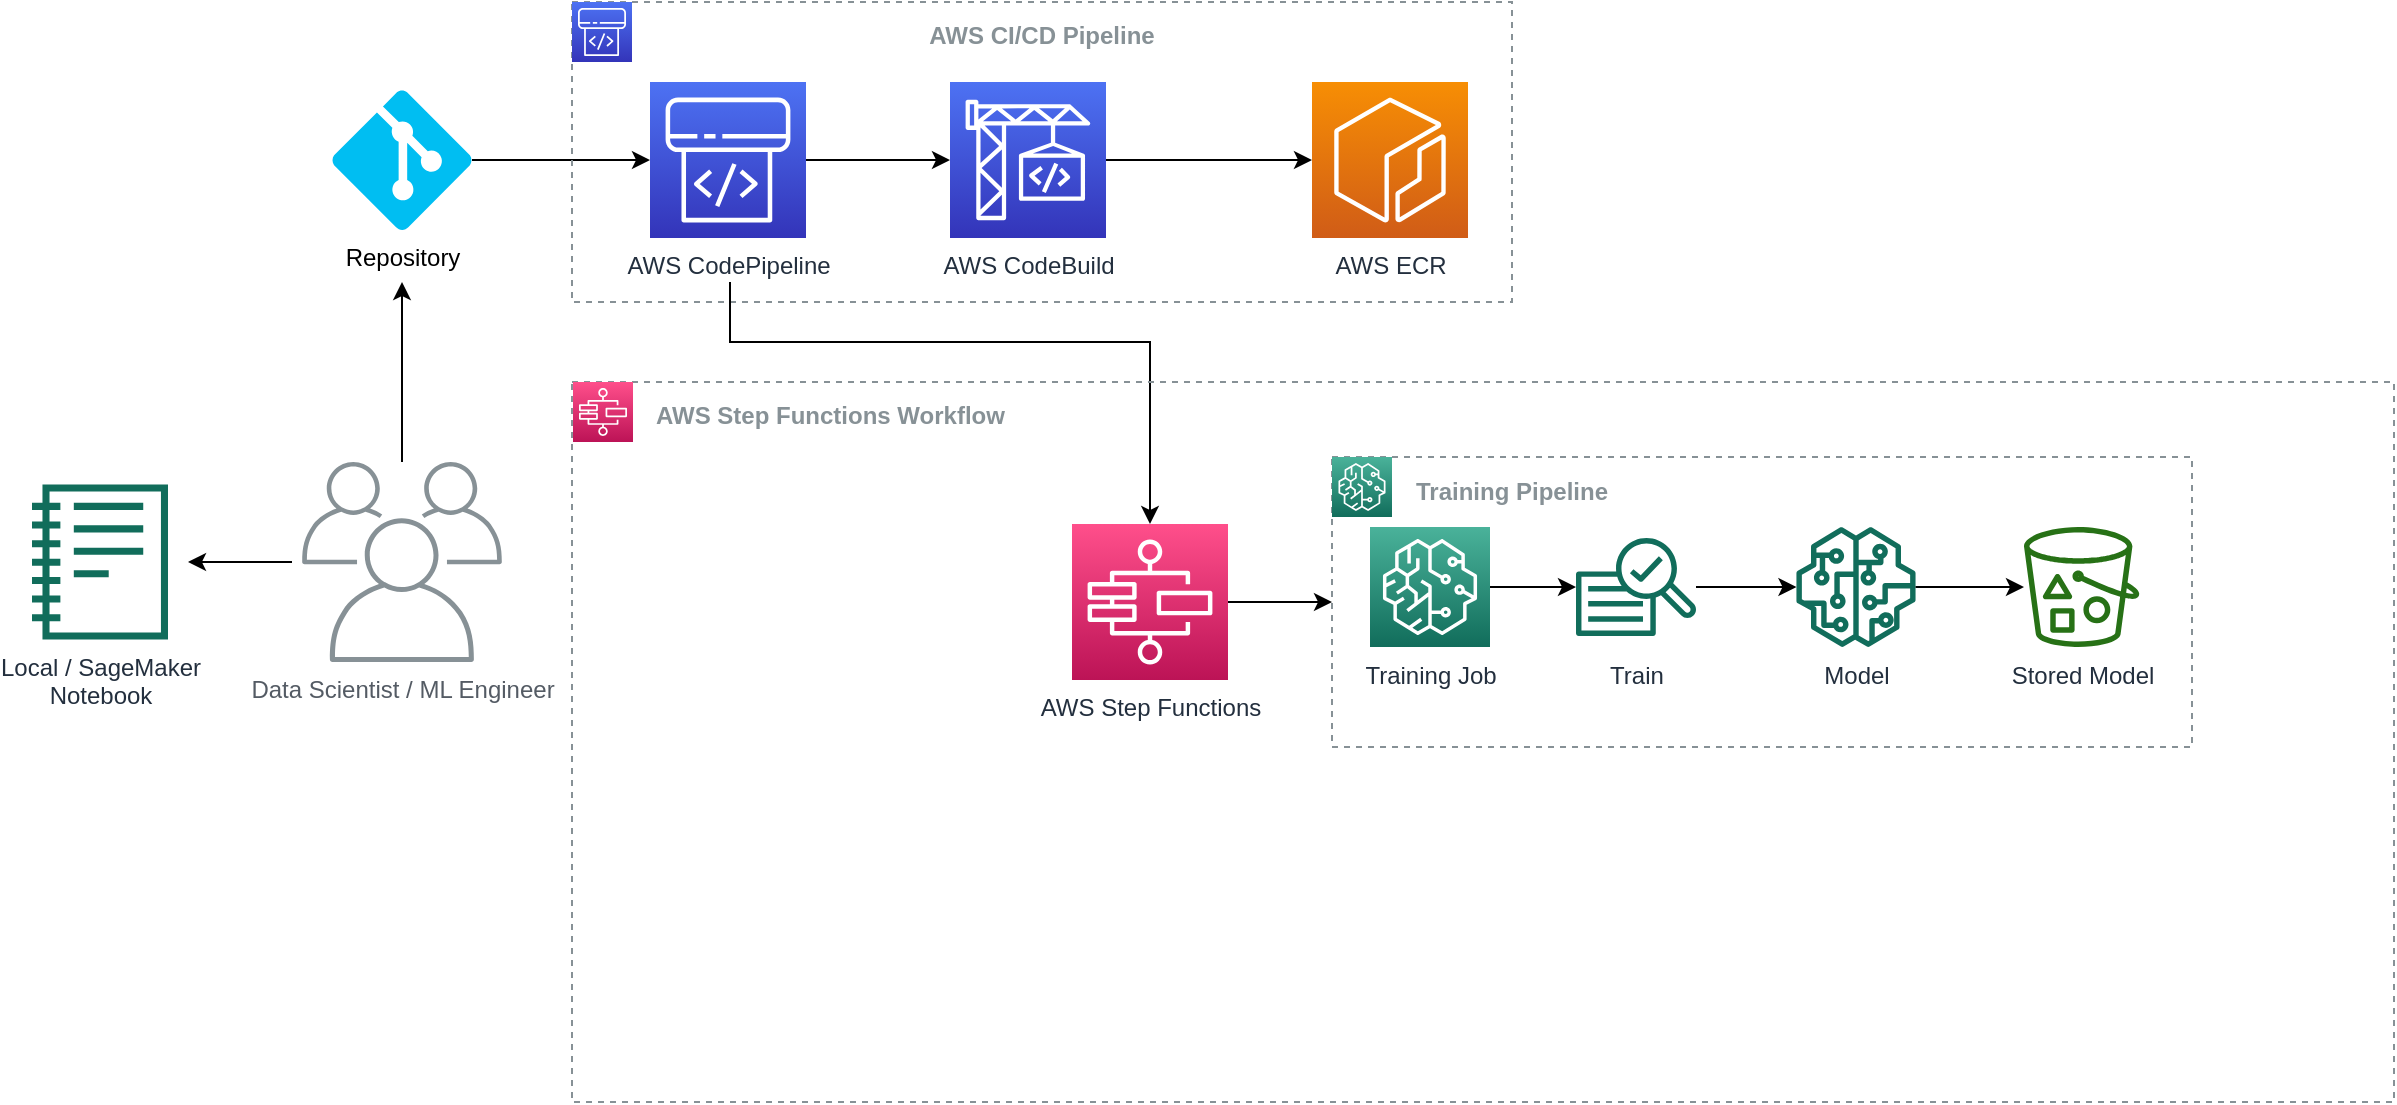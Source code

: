 <mxfile version="14.9.2" type="github">
  <diagram id="j37Jz2b9IyT9WRS_cPEV" name="Page-1">
    <mxGraphModel dx="2272" dy="754" grid="1" gridSize="10" guides="1" tooltips="1" connect="1" arrows="1" fold="1" page="1" pageScale="1" pageWidth="850" pageHeight="1100" math="0" shadow="0">
      <root>
        <mxCell id="0" />
        <mxCell id="1" parent="0" />
        <mxCell id="b2e7_tQQ3vltjg-f_0wM-14" value="" style="edgeStyle=orthogonalEdgeStyle;rounded=0;orthogonalLoop=1;jettySize=auto;html=1;" parent="1" source="b2e7_tQQ3vltjg-f_0wM-8" edge="1">
          <mxGeometry relative="1" as="geometry">
            <mxPoint x="85" y="340" as="targetPoint" />
          </mxGeometry>
        </mxCell>
        <mxCell id="b2e7_tQQ3vltjg-f_0wM-16" style="edgeStyle=orthogonalEdgeStyle;rounded=0;orthogonalLoop=1;jettySize=auto;html=1;labelPosition=center;verticalLabelPosition=top;align=center;verticalAlign=bottom;" parent="1" edge="1">
          <mxGeometry relative="1" as="geometry">
            <mxPoint x="30" y="480" as="sourcePoint" />
            <Array as="points">
              <mxPoint x="4" y="480" />
              <mxPoint x="4" y="480" />
            </Array>
            <mxPoint x="-22" y="480" as="targetPoint" />
          </mxGeometry>
        </mxCell>
        <mxCell id="b2e7_tQQ3vltjg-f_0wM-8" value="Data Scientist / ML Engineer" style="sketch=0;outlineConnect=0;gradientColor=none;fontColor=#545B64;strokeColor=none;fillColor=#879196;dashed=0;verticalLabelPosition=bottom;verticalAlign=top;align=center;html=1;fontSize=12;fontStyle=0;aspect=fixed;shape=mxgraph.aws4.illustration_users;pointerEvents=1" parent="1" vertex="1">
          <mxGeometry x="35" y="430" width="100" height="100" as="geometry" />
        </mxCell>
        <mxCell id="b2e7_tQQ3vltjg-f_0wM-12" value="" style="edgeStyle=orthogonalEdgeStyle;rounded=0;orthogonalLoop=1;jettySize=auto;html=1;" parent="1" source="b2e7_tQQ3vltjg-f_0wM-10" target="b2e7_tQQ3vltjg-f_0wM-2" edge="1">
          <mxGeometry relative="1" as="geometry" />
        </mxCell>
        <mxCell id="b2e7_tQQ3vltjg-f_0wM-10" value="Repository" style="verticalLabelPosition=bottom;html=1;verticalAlign=top;align=center;strokeColor=none;fillColor=#00BEF2;shape=mxgraph.azure.git_repository;" parent="1" vertex="1">
          <mxGeometry x="50" y="244" width="70" height="70" as="geometry" />
        </mxCell>
        <mxCell id="b2e7_tQQ3vltjg-f_0wM-17" value="" style="shape=image;html=1;verticalAlign=top;verticalLabelPosition=bottom;labelBackgroundColor=#ffffff;imageAspect=0;aspect=fixed;image=https://cdn2.iconfinder.com/data/icons/integers/60/number-one-128.png;fontSize=14;" parent="1" vertex="1">
          <mxGeometry x="-10" y="441" width="28" height="28" as="geometry" />
        </mxCell>
        <mxCell id="b2e7_tQQ3vltjg-f_0wM-18" value="" style="shape=image;html=1;verticalAlign=top;verticalLabelPosition=bottom;labelBackgroundColor=#ffffff;imageAspect=0;aspect=fixed;image=https://cdn2.iconfinder.com/data/icons/integers/60/number-two-128.png;fontSize=14;" parent="1" vertex="1">
          <mxGeometry x="50" y="370" width="30" height="30" as="geometry" />
        </mxCell>
        <mxCell id="b2e7_tQQ3vltjg-f_0wM-19" value="" style="shape=image;html=1;verticalAlign=top;verticalLabelPosition=bottom;labelBackgroundColor=#ffffff;imageAspect=0;aspect=fixed;image=https://cdn2.iconfinder.com/data/icons/integers/60/number-three-128.png;fontSize=14;" parent="1" vertex="1">
          <mxGeometry x="130" y="240" width="29" height="29" as="geometry" />
        </mxCell>
        <mxCell id="b2e7_tQQ3vltjg-f_0wM-20" value="" style="group" parent="1" vertex="1" connectable="0">
          <mxGeometry x="170" y="200" width="470" height="150" as="geometry" />
        </mxCell>
        <mxCell id="b2e7_tQQ3vltjg-f_0wM-1" value="&lt;b&gt;AWS CI/CD Pipeline&lt;/b&gt;" style="outlineConnect=0;gradientColor=none;html=1;whiteSpace=wrap;fontSize=12;fontStyle=0;strokeColor=#879196;fillColor=none;verticalAlign=top;align=center;fontColor=#879196;dashed=1;spacingTop=3;" parent="b2e7_tQQ3vltjg-f_0wM-20" vertex="1">
          <mxGeometry width="470" height="150" as="geometry" />
        </mxCell>
        <mxCell id="b2e7_tQQ3vltjg-f_0wM-2" value="AWS CodePipeline" style="sketch=0;points=[[0,0,0],[0.25,0,0],[0.5,0,0],[0.75,0,0],[1,0,0],[0,1,0],[0.25,1,0],[0.5,1,0],[0.75,1,0],[1,1,0],[0,0.25,0],[0,0.5,0],[0,0.75,0],[1,0.25,0],[1,0.5,0],[1,0.75,0]];outlineConnect=0;fontColor=#232F3E;gradientColor=#4D72F3;gradientDirection=north;fillColor=#3334B9;strokeColor=#ffffff;dashed=0;verticalLabelPosition=bottom;verticalAlign=top;align=center;html=1;fontSize=12;fontStyle=0;aspect=fixed;shape=mxgraph.aws4.resourceIcon;resIcon=mxgraph.aws4.codepipeline;" parent="b2e7_tQQ3vltjg-f_0wM-20" vertex="1">
          <mxGeometry x="39" y="40" width="78" height="78" as="geometry" />
        </mxCell>
        <mxCell id="b2e7_tQQ3vltjg-f_0wM-3" value="AWS CodeBuild" style="sketch=0;points=[[0,0,0],[0.25,0,0],[0.5,0,0],[0.75,0,0],[1,0,0],[0,1,0],[0.25,1,0],[0.5,1,0],[0.75,1,0],[1,1,0],[0,0.25,0],[0,0.5,0],[0,0.75,0],[1,0.25,0],[1,0.5,0],[1,0.75,0]];outlineConnect=0;fontColor=#232F3E;gradientColor=#4D72F3;gradientDirection=north;fillColor=#3334B9;strokeColor=#ffffff;dashed=0;verticalLabelPosition=bottom;verticalAlign=top;align=center;html=1;fontSize=12;fontStyle=0;aspect=fixed;shape=mxgraph.aws4.resourceIcon;resIcon=mxgraph.aws4.codebuild;" parent="b2e7_tQQ3vltjg-f_0wM-20" vertex="1">
          <mxGeometry x="189" y="40" width="78" height="78" as="geometry" />
        </mxCell>
        <mxCell id="b2e7_tQQ3vltjg-f_0wM-7" style="edgeStyle=orthogonalEdgeStyle;rounded=0;orthogonalLoop=1;jettySize=auto;html=1;" parent="b2e7_tQQ3vltjg-f_0wM-20" source="b2e7_tQQ3vltjg-f_0wM-2" target="b2e7_tQQ3vltjg-f_0wM-3" edge="1">
          <mxGeometry relative="1" as="geometry" />
        </mxCell>
        <mxCell id="b2e7_tQQ3vltjg-f_0wM-4" value="AWS ECR" style="sketch=0;points=[[0,0,0],[0.25,0,0],[0.5,0,0],[0.75,0,0],[1,0,0],[0,1,0],[0.25,1,0],[0.5,1,0],[0.75,1,0],[1,1,0],[0,0.25,0],[0,0.5,0],[0,0.75,0],[1,0.25,0],[1,0.5,0],[1,0.75,0]];outlineConnect=0;fontColor=#232F3E;gradientColor=#F78E04;gradientDirection=north;fillColor=#D05C17;strokeColor=#ffffff;dashed=0;verticalLabelPosition=bottom;verticalAlign=top;align=center;html=1;fontSize=12;fontStyle=0;aspect=fixed;shape=mxgraph.aws4.resourceIcon;resIcon=mxgraph.aws4.ecr;" parent="b2e7_tQQ3vltjg-f_0wM-20" vertex="1">
          <mxGeometry x="370" y="40" width="78" height="78" as="geometry" />
        </mxCell>
        <mxCell id="b2e7_tQQ3vltjg-f_0wM-6" style="edgeStyle=orthogonalEdgeStyle;rounded=0;orthogonalLoop=1;jettySize=auto;html=1;" parent="b2e7_tQQ3vltjg-f_0wM-20" source="b2e7_tQQ3vltjg-f_0wM-3" target="b2e7_tQQ3vltjg-f_0wM-4" edge="1">
          <mxGeometry relative="1" as="geometry" />
        </mxCell>
        <mxCell id="b2e7_tQQ3vltjg-f_0wM-5" value="" style="shape=image;html=1;verticalAlign=top;verticalLabelPosition=bottom;labelBackgroundColor=#ffffff;imageAspect=0;aspect=fixed;image=https://cdn4.iconfinder.com/data/icons/logos-and-brands/512/97_Docker_logo_logos-128.png" parent="b2e7_tQQ3vltjg-f_0wM-20" vertex="1">
          <mxGeometry x="297" y="80" width="50" height="50" as="geometry" />
        </mxCell>
        <mxCell id="b2e7_tQQ3vltjg-f_0wM-22" value="" style="sketch=0;points=[[0,0,0],[0.25,0,0],[0.5,0,0],[0.75,0,0],[1,0,0],[0,1,0],[0.25,1,0],[0.5,1,0],[0.75,1,0],[1,1,0],[0,0.25,0],[0,0.5,0],[0,0.75,0],[1,0.25,0],[1,0.5,0],[1,0.75,0]];outlineConnect=0;fontColor=#232F3E;gradientColor=#4D72F3;gradientDirection=north;fillColor=#3334B9;strokeColor=#ffffff;dashed=0;verticalLabelPosition=bottom;verticalAlign=top;align=center;html=1;fontSize=12;fontStyle=0;aspect=fixed;shape=mxgraph.aws4.resourceIcon;resIcon=mxgraph.aws4.codepipeline;" parent="b2e7_tQQ3vltjg-f_0wM-20" vertex="1">
          <mxGeometry width="30" height="30" as="geometry" />
        </mxCell>
        <mxCell id="b2e7_tQQ3vltjg-f_0wM-25" style="edgeStyle=orthogonalEdgeStyle;rounded=0;orthogonalLoop=1;jettySize=auto;html=1;fontSize=14;" parent="1" target="b2e7_tQQ3vltjg-f_0wM-24" edge="1">
          <mxGeometry relative="1" as="geometry">
            <mxPoint x="249" y="340" as="sourcePoint" />
            <Array as="points">
              <mxPoint x="249" y="370" />
              <mxPoint x="459" y="370" />
            </Array>
          </mxGeometry>
        </mxCell>
        <mxCell id="b2e7_tQQ3vltjg-f_0wM-31" value="" style="group" parent="1" vertex="1" connectable="0">
          <mxGeometry x="170" y="390" width="911" height="360" as="geometry" />
        </mxCell>
        <mxCell id="b2e7_tQQ3vltjg-f_0wM-21" value="&lt;blockquote style=&quot;margin: 0 0 0 40px ; border: none ; padding: 0px&quot;&gt;&lt;b&gt;AWS Step Functions Workflow&lt;/b&gt;&lt;/blockquote&gt;" style="outlineConnect=0;gradientColor=none;html=1;whiteSpace=wrap;fontSize=12;fontStyle=0;strokeColor=#879196;fillColor=none;verticalAlign=top;align=left;fontColor=#879196;dashed=1;spacingTop=3;" parent="b2e7_tQQ3vltjg-f_0wM-31" vertex="1">
          <mxGeometry width="911" height="360" as="geometry" />
        </mxCell>
        <mxCell id="b2e7_tQQ3vltjg-f_0wM-23" value="" style="sketch=0;points=[[0,0,0],[0.25,0,0],[0.5,0,0],[0.75,0,0],[1,0,0],[0,1,0],[0.25,1,0],[0.5,1,0],[0.75,1,0],[1,1,0],[0,0.25,0],[0,0.5,0],[0,0.75,0],[1,0.25,0],[1,0.5,0],[1,0.75,0]];outlineConnect=0;fontColor=#232F3E;gradientColor=#FF4F8B;gradientDirection=north;fillColor=#BC1356;strokeColor=#ffffff;dashed=0;verticalLabelPosition=bottom;verticalAlign=top;align=center;html=1;fontSize=12;fontStyle=0;aspect=fixed;shape=mxgraph.aws4.resourceIcon;resIcon=mxgraph.aws4.step_functions;" parent="b2e7_tQQ3vltjg-f_0wM-31" vertex="1">
          <mxGeometry x="0.5" width="30" height="30" as="geometry" />
        </mxCell>
        <mxCell id="Zc0Y9S3saHH1EsJJb78X-13" style="edgeStyle=orthogonalEdgeStyle;rounded=0;orthogonalLoop=1;jettySize=auto;html=1;" edge="1" parent="b2e7_tQQ3vltjg-f_0wM-31" source="b2e7_tQQ3vltjg-f_0wM-24" target="b2e7_tQQ3vltjg-f_0wM-29">
          <mxGeometry relative="1" as="geometry" />
        </mxCell>
        <mxCell id="b2e7_tQQ3vltjg-f_0wM-24" value="AWS Step Functions" style="sketch=0;points=[[0,0,0],[0.25,0,0],[0.5,0,0],[0.75,0,0],[1,0,0],[0,1,0],[0.25,1,0],[0.5,1,0],[0.75,1,0],[1,1,0],[0,0.25,0],[0,0.5,0],[0,0.75,0],[1,0.25,0],[1,0.5,0],[1,0.75,0]];outlineConnect=0;fontColor=#232F3E;gradientColor=#FF4F8B;gradientDirection=north;fillColor=#BC1356;strokeColor=#ffffff;dashed=0;verticalLabelPosition=bottom;verticalAlign=top;align=center;html=1;fontSize=12;fontStyle=0;aspect=fixed;shape=mxgraph.aws4.resourceIcon;resIcon=mxgraph.aws4.step_functions;" parent="b2e7_tQQ3vltjg-f_0wM-31" vertex="1">
          <mxGeometry x="250" y="71" width="78" height="78" as="geometry" />
        </mxCell>
        <mxCell id="b2e7_tQQ3vltjg-f_0wM-27" value="" style="shape=image;html=1;verticalAlign=top;verticalLabelPosition=bottom;labelBackgroundColor=#ffffff;imageAspect=0;aspect=fixed;image=https://cdn2.iconfinder.com/data/icons/integers/60/number-four-128.png;fontSize=14;" parent="b2e7_tQQ3vltjg-f_0wM-31" vertex="1">
          <mxGeometry x="300" y="20" width="28" height="28" as="geometry" />
        </mxCell>
        <mxCell id="Zc0Y9S3saHH1EsJJb78X-12" value="" style="group" vertex="1" connectable="0" parent="b2e7_tQQ3vltjg-f_0wM-31">
          <mxGeometry x="380" y="37.5" width="430" height="145" as="geometry" />
        </mxCell>
        <mxCell id="b2e7_tQQ3vltjg-f_0wM-29" value="&lt;blockquote style=&quot;margin: 0 0 0 40px ; border: none ; padding: 0px&quot;&gt;&lt;b&gt;Training Pipeline&lt;/b&gt;&lt;/blockquote&gt;" style="outlineConnect=0;gradientColor=none;html=1;whiteSpace=wrap;fontSize=12;fontStyle=0;strokeColor=#879196;fillColor=none;verticalAlign=top;align=left;fontColor=#879196;dashed=1;spacingTop=3;" parent="Zc0Y9S3saHH1EsJJb78X-12" vertex="1">
          <mxGeometry width="430" height="145" as="geometry" />
        </mxCell>
        <mxCell id="Zc0Y9S3saHH1EsJJb78X-14" style="edgeStyle=orthogonalEdgeStyle;rounded=0;orthogonalLoop=1;jettySize=auto;html=1;" edge="1" parent="Zc0Y9S3saHH1EsJJb78X-12" source="Zc0Y9S3saHH1EsJJb78X-1" target="Zc0Y9S3saHH1EsJJb78X-3">
          <mxGeometry relative="1" as="geometry" />
        </mxCell>
        <mxCell id="Zc0Y9S3saHH1EsJJb78X-1" value="Train" style="outlineConnect=0;fontColor=#232F3E;gradientColor=none;fillColor=#116D5B;strokeColor=none;dashed=0;verticalLabelPosition=bottom;verticalAlign=top;align=center;html=1;fontSize=12;fontStyle=0;pointerEvents=1;shape=mxgraph.aws4.sagemaker_train;" vertex="1" parent="Zc0Y9S3saHH1EsJJb78X-12">
          <mxGeometry x="122" y="35.007" width="60" height="60" as="geometry" />
        </mxCell>
        <mxCell id="Zc0Y9S3saHH1EsJJb78X-3" value="Model" style="outlineConnect=0;fontColor=#232F3E;gradientColor=none;fillColor=#116D5B;strokeColor=none;dashed=0;verticalLabelPosition=bottom;verticalAlign=top;align=center;html=1;fontSize=12;fontStyle=0;aspect=fixed;pointerEvents=1;shape=mxgraph.aws4.sagemaker_model;" vertex="1" parent="Zc0Y9S3saHH1EsJJb78X-12">
          <mxGeometry x="232" y="35.003" width="60" height="60" as="geometry" />
        </mxCell>
        <mxCell id="Zc0Y9S3saHH1EsJJb78X-10" value="" style="edgeStyle=orthogonalEdgeStyle;rounded=0;orthogonalLoop=1;jettySize=auto;html=1;" edge="1" parent="Zc0Y9S3saHH1EsJJb78X-12" source="Zc0Y9S3saHH1EsJJb78X-3" target="Zc0Y9S3saHH1EsJJb78X-8">
          <mxGeometry relative="1" as="geometry" />
        </mxCell>
        <mxCell id="Zc0Y9S3saHH1EsJJb78X-8" value="Stored Model" style="outlineConnect=0;fontColor=#232F3E;gradientColor=none;fillColor=#277116;strokeColor=none;dashed=0;verticalLabelPosition=bottom;verticalAlign=top;align=center;html=1;fontSize=12;fontStyle=0;aspect=fixed;pointerEvents=1;shape=mxgraph.aws4.bucket_with_objects;" vertex="1" parent="Zc0Y9S3saHH1EsJJb78X-12">
          <mxGeometry x="346" y="35.003" width="57.69" height="60" as="geometry" />
        </mxCell>
        <mxCell id="b2e7_tQQ3vltjg-f_0wM-30" value="" style="sketch=0;points=[[0,0,0],[0.25,0,0],[0.5,0,0],[0.75,0,0],[1,0,0],[0,1,0],[0.25,1,0],[0.5,1,0],[0.75,1,0],[1,1,0],[0,0.25,0],[0,0.5,0],[0,0.75,0],[1,0.25,0],[1,0.5,0],[1,0.75,0]];outlineConnect=0;fontColor=#232F3E;gradientColor=#4AB29A;gradientDirection=north;fillColor=#116D5B;strokeColor=#ffffff;dashed=0;verticalLabelPosition=bottom;verticalAlign=top;align=center;html=1;fontSize=12;fontStyle=0;aspect=fixed;shape=mxgraph.aws4.resourceIcon;resIcon=mxgraph.aws4.sagemaker;" parent="Zc0Y9S3saHH1EsJJb78X-12" vertex="1">
          <mxGeometry width="30" height="30" as="geometry" />
        </mxCell>
        <mxCell id="Zc0Y9S3saHH1EsJJb78X-15" style="edgeStyle=orthogonalEdgeStyle;rounded=0;orthogonalLoop=1;jettySize=auto;html=1;" edge="1" parent="Zc0Y9S3saHH1EsJJb78X-12" source="Zc0Y9S3saHH1EsJJb78X-7" target="Zc0Y9S3saHH1EsJJb78X-1">
          <mxGeometry relative="1" as="geometry" />
        </mxCell>
        <mxCell id="Zc0Y9S3saHH1EsJJb78X-7" value="Training Job" style="points=[[0,0,0],[0.25,0,0],[0.5,0,0],[0.75,0,0],[1,0,0],[0,1,0],[0.25,1,0],[0.5,1,0],[0.75,1,0],[1,1,0],[0,0.25,0],[0,0.5,0],[0,0.75,0],[1,0.25,0],[1,0.5,0],[1,0.75,0]];outlineConnect=0;fontColor=#232F3E;gradientColor=#4AB29A;gradientDirection=north;fillColor=#116D5B;strokeColor=#ffffff;dashed=0;verticalLabelPosition=bottom;verticalAlign=top;align=center;html=1;fontSize=12;fontStyle=0;aspect=fixed;shape=mxgraph.aws4.resourceIcon;resIcon=mxgraph.aws4.sagemaker;" vertex="1" parent="Zc0Y9S3saHH1EsJJb78X-12">
          <mxGeometry x="19" y="35.01" width="60" height="60" as="geometry" />
        </mxCell>
        <mxCell id="Zc0Y9S3saHH1EsJJb78X-2" value="Local / SageMaker&lt;br&gt;Notebook" style="outlineConnect=0;fontColor=#232F3E;gradientColor=none;fillColor=#116D5B;strokeColor=none;dashed=0;verticalLabelPosition=bottom;verticalAlign=top;align=center;html=1;fontSize=12;fontStyle=0;aspect=fixed;pointerEvents=1;shape=mxgraph.aws4.sagemaker_notebook;" vertex="1" parent="1">
          <mxGeometry x="-100" y="441" width="68" height="78" as="geometry" />
        </mxCell>
      </root>
    </mxGraphModel>
  </diagram>
</mxfile>
